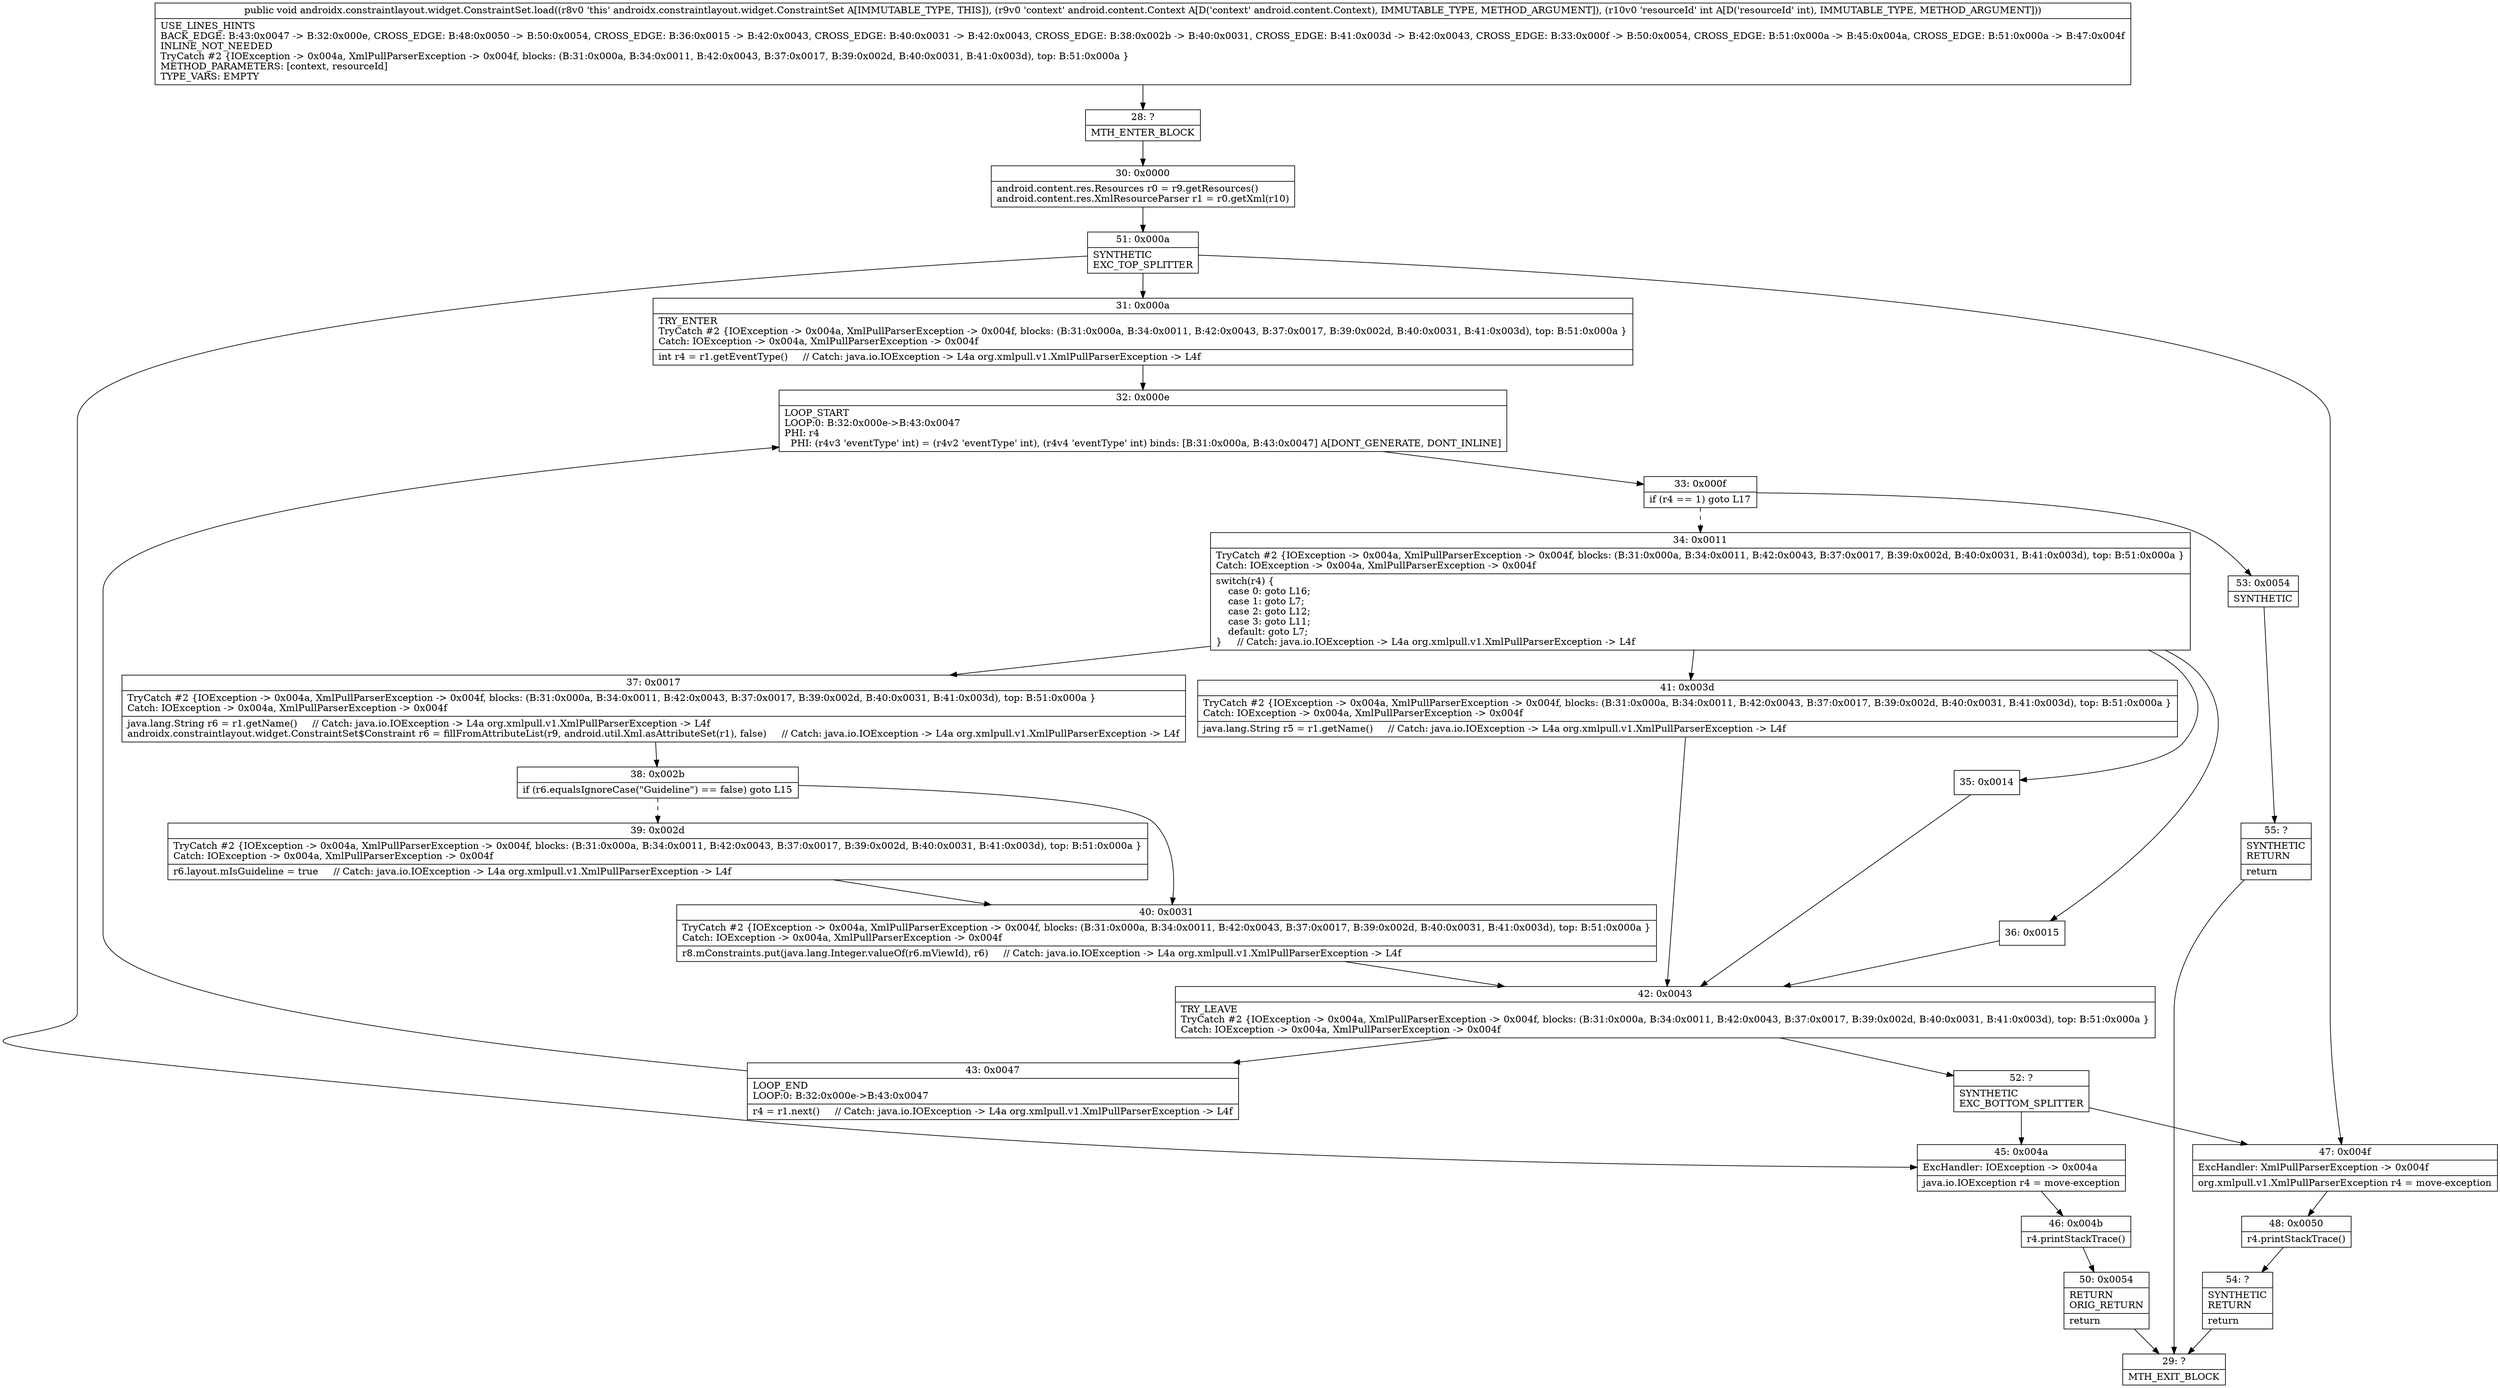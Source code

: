 digraph "CFG forandroidx.constraintlayout.widget.ConstraintSet.load(Landroid\/content\/Context;I)V" {
Node_28 [shape=record,label="{28\:\ ?|MTH_ENTER_BLOCK\l}"];
Node_30 [shape=record,label="{30\:\ 0x0000|android.content.res.Resources r0 = r9.getResources()\landroid.content.res.XmlResourceParser r1 = r0.getXml(r10)\l}"];
Node_51 [shape=record,label="{51\:\ 0x000a|SYNTHETIC\lEXC_TOP_SPLITTER\l}"];
Node_31 [shape=record,label="{31\:\ 0x000a|TRY_ENTER\lTryCatch #2 \{IOException \-\> 0x004a, XmlPullParserException \-\> 0x004f, blocks: (B:31:0x000a, B:34:0x0011, B:42:0x0043, B:37:0x0017, B:39:0x002d, B:40:0x0031, B:41:0x003d), top: B:51:0x000a \}\lCatch: IOException \-\> 0x004a, XmlPullParserException \-\> 0x004f\l|int r4 = r1.getEventType()     \/\/ Catch: java.io.IOException \-\> L4a org.xmlpull.v1.XmlPullParserException \-\> L4f\l}"];
Node_32 [shape=record,label="{32\:\ 0x000e|LOOP_START\lLOOP:0: B:32:0x000e\-\>B:43:0x0047\lPHI: r4 \l  PHI: (r4v3 'eventType' int) = (r4v2 'eventType' int), (r4v4 'eventType' int) binds: [B:31:0x000a, B:43:0x0047] A[DONT_GENERATE, DONT_INLINE]\l}"];
Node_33 [shape=record,label="{33\:\ 0x000f|if (r4 == 1) goto L17\l}"];
Node_34 [shape=record,label="{34\:\ 0x0011|TryCatch #2 \{IOException \-\> 0x004a, XmlPullParserException \-\> 0x004f, blocks: (B:31:0x000a, B:34:0x0011, B:42:0x0043, B:37:0x0017, B:39:0x002d, B:40:0x0031, B:41:0x003d), top: B:51:0x000a \}\lCatch: IOException \-\> 0x004a, XmlPullParserException \-\> 0x004f\l|switch(r4) \{\l    case 0: goto L16;\l    case 1: goto L7;\l    case 2: goto L12;\l    case 3: goto L11;\l    default: goto L7;\l\}     \/\/ Catch: java.io.IOException \-\> L4a org.xmlpull.v1.XmlPullParserException \-\> L4f\l}"];
Node_35 [shape=record,label="{35\:\ 0x0014}"];
Node_42 [shape=record,label="{42\:\ 0x0043|TRY_LEAVE\lTryCatch #2 \{IOException \-\> 0x004a, XmlPullParserException \-\> 0x004f, blocks: (B:31:0x000a, B:34:0x0011, B:42:0x0043, B:37:0x0017, B:39:0x002d, B:40:0x0031, B:41:0x003d), top: B:51:0x000a \}\lCatch: IOException \-\> 0x004a, XmlPullParserException \-\> 0x004f\l}"];
Node_43 [shape=record,label="{43\:\ 0x0047|LOOP_END\lLOOP:0: B:32:0x000e\-\>B:43:0x0047\l|r4 = r1.next()     \/\/ Catch: java.io.IOException \-\> L4a org.xmlpull.v1.XmlPullParserException \-\> L4f\l}"];
Node_52 [shape=record,label="{52\:\ ?|SYNTHETIC\lEXC_BOTTOM_SPLITTER\l}"];
Node_36 [shape=record,label="{36\:\ 0x0015}"];
Node_37 [shape=record,label="{37\:\ 0x0017|TryCatch #2 \{IOException \-\> 0x004a, XmlPullParserException \-\> 0x004f, blocks: (B:31:0x000a, B:34:0x0011, B:42:0x0043, B:37:0x0017, B:39:0x002d, B:40:0x0031, B:41:0x003d), top: B:51:0x000a \}\lCatch: IOException \-\> 0x004a, XmlPullParserException \-\> 0x004f\l|java.lang.String r6 = r1.getName()     \/\/ Catch: java.io.IOException \-\> L4a org.xmlpull.v1.XmlPullParserException \-\> L4f\landroidx.constraintlayout.widget.ConstraintSet$Constraint r6 = fillFromAttributeList(r9, android.util.Xml.asAttributeSet(r1), false)     \/\/ Catch: java.io.IOException \-\> L4a org.xmlpull.v1.XmlPullParserException \-\> L4f\l}"];
Node_38 [shape=record,label="{38\:\ 0x002b|if (r6.equalsIgnoreCase(\"Guideline\") == false) goto L15\l}"];
Node_39 [shape=record,label="{39\:\ 0x002d|TryCatch #2 \{IOException \-\> 0x004a, XmlPullParserException \-\> 0x004f, blocks: (B:31:0x000a, B:34:0x0011, B:42:0x0043, B:37:0x0017, B:39:0x002d, B:40:0x0031, B:41:0x003d), top: B:51:0x000a \}\lCatch: IOException \-\> 0x004a, XmlPullParserException \-\> 0x004f\l|r6.layout.mIsGuideline = true     \/\/ Catch: java.io.IOException \-\> L4a org.xmlpull.v1.XmlPullParserException \-\> L4f\l}"];
Node_40 [shape=record,label="{40\:\ 0x0031|TryCatch #2 \{IOException \-\> 0x004a, XmlPullParserException \-\> 0x004f, blocks: (B:31:0x000a, B:34:0x0011, B:42:0x0043, B:37:0x0017, B:39:0x002d, B:40:0x0031, B:41:0x003d), top: B:51:0x000a \}\lCatch: IOException \-\> 0x004a, XmlPullParserException \-\> 0x004f\l|r8.mConstraints.put(java.lang.Integer.valueOf(r6.mViewId), r6)     \/\/ Catch: java.io.IOException \-\> L4a org.xmlpull.v1.XmlPullParserException \-\> L4f\l}"];
Node_41 [shape=record,label="{41\:\ 0x003d|TryCatch #2 \{IOException \-\> 0x004a, XmlPullParserException \-\> 0x004f, blocks: (B:31:0x000a, B:34:0x0011, B:42:0x0043, B:37:0x0017, B:39:0x002d, B:40:0x0031, B:41:0x003d), top: B:51:0x000a \}\lCatch: IOException \-\> 0x004a, XmlPullParserException \-\> 0x004f\l|java.lang.String r5 = r1.getName()     \/\/ Catch: java.io.IOException \-\> L4a org.xmlpull.v1.XmlPullParserException \-\> L4f\l}"];
Node_53 [shape=record,label="{53\:\ 0x0054|SYNTHETIC\l}"];
Node_55 [shape=record,label="{55\:\ ?|SYNTHETIC\lRETURN\l|return\l}"];
Node_29 [shape=record,label="{29\:\ ?|MTH_EXIT_BLOCK\l}"];
Node_45 [shape=record,label="{45\:\ 0x004a|ExcHandler: IOException \-\> 0x004a\l|java.io.IOException r4 = move\-exception\l}"];
Node_46 [shape=record,label="{46\:\ 0x004b|r4.printStackTrace()\l}"];
Node_50 [shape=record,label="{50\:\ 0x0054|RETURN\lORIG_RETURN\l|return\l}"];
Node_47 [shape=record,label="{47\:\ 0x004f|ExcHandler: XmlPullParserException \-\> 0x004f\l|org.xmlpull.v1.XmlPullParserException r4 = move\-exception\l}"];
Node_48 [shape=record,label="{48\:\ 0x0050|r4.printStackTrace()\l}"];
Node_54 [shape=record,label="{54\:\ ?|SYNTHETIC\lRETURN\l|return\l}"];
MethodNode[shape=record,label="{public void androidx.constraintlayout.widget.ConstraintSet.load((r8v0 'this' androidx.constraintlayout.widget.ConstraintSet A[IMMUTABLE_TYPE, THIS]), (r9v0 'context' android.content.Context A[D('context' android.content.Context), IMMUTABLE_TYPE, METHOD_ARGUMENT]), (r10v0 'resourceId' int A[D('resourceId' int), IMMUTABLE_TYPE, METHOD_ARGUMENT]))  | USE_LINES_HINTS\lBACK_EDGE: B:43:0x0047 \-\> B:32:0x000e, CROSS_EDGE: B:48:0x0050 \-\> B:50:0x0054, CROSS_EDGE: B:36:0x0015 \-\> B:42:0x0043, CROSS_EDGE: B:40:0x0031 \-\> B:42:0x0043, CROSS_EDGE: B:38:0x002b \-\> B:40:0x0031, CROSS_EDGE: B:41:0x003d \-\> B:42:0x0043, CROSS_EDGE: B:33:0x000f \-\> B:50:0x0054, CROSS_EDGE: B:51:0x000a \-\> B:45:0x004a, CROSS_EDGE: B:51:0x000a \-\> B:47:0x004f\lINLINE_NOT_NEEDED\lTryCatch #2 \{IOException \-\> 0x004a, XmlPullParserException \-\> 0x004f, blocks: (B:31:0x000a, B:34:0x0011, B:42:0x0043, B:37:0x0017, B:39:0x002d, B:40:0x0031, B:41:0x003d), top: B:51:0x000a \}\lMETHOD_PARAMETERS: [context, resourceId]\lTYPE_VARS: EMPTY\l}"];
MethodNode -> Node_28;Node_28 -> Node_30;
Node_30 -> Node_51;
Node_51 -> Node_31;
Node_51 -> Node_45;
Node_51 -> Node_47;
Node_31 -> Node_32;
Node_32 -> Node_33;
Node_33 -> Node_34[style=dashed];
Node_33 -> Node_53;
Node_34 -> Node_35;
Node_34 -> Node_36;
Node_34 -> Node_37;
Node_34 -> Node_41;
Node_35 -> Node_42;
Node_42 -> Node_43;
Node_42 -> Node_52;
Node_43 -> Node_32;
Node_52 -> Node_45;
Node_52 -> Node_47;
Node_36 -> Node_42;
Node_37 -> Node_38;
Node_38 -> Node_39[style=dashed];
Node_38 -> Node_40;
Node_39 -> Node_40;
Node_40 -> Node_42;
Node_41 -> Node_42;
Node_53 -> Node_55;
Node_55 -> Node_29;
Node_45 -> Node_46;
Node_46 -> Node_50;
Node_50 -> Node_29;
Node_47 -> Node_48;
Node_48 -> Node_54;
Node_54 -> Node_29;
}

